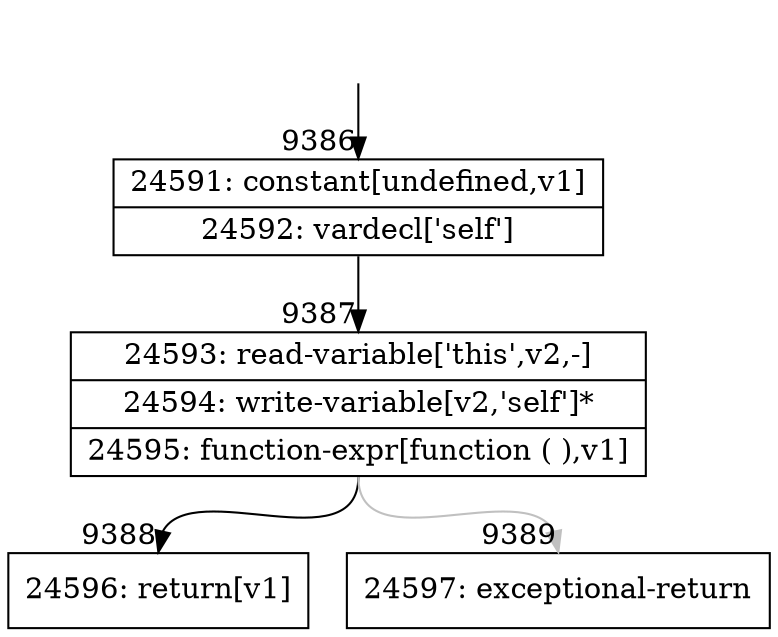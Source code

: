 digraph {
rankdir="TD"
BB_entry688[shape=none,label=""];
BB_entry688 -> BB9386 [tailport=s, headport=n, headlabel="    9386"]
BB9386 [shape=record label="{24591: constant[undefined,v1]|24592: vardecl['self']}" ] 
BB9386 -> BB9387 [tailport=s, headport=n, headlabel="      9387"]
BB9387 [shape=record label="{24593: read-variable['this',v2,-]|24594: write-variable[v2,'self']*|24595: function-expr[function ( ),v1]}" ] 
BB9387 -> BB9388 [tailport=s, headport=n, headlabel="      9388"]
BB9387 -> BB9389 [tailport=s, headport=n, color=gray, headlabel="      9389"]
BB9388 [shape=record label="{24596: return[v1]}" ] 
BB9389 [shape=record label="{24597: exceptional-return}" ] 
//#$~ 13525
}
